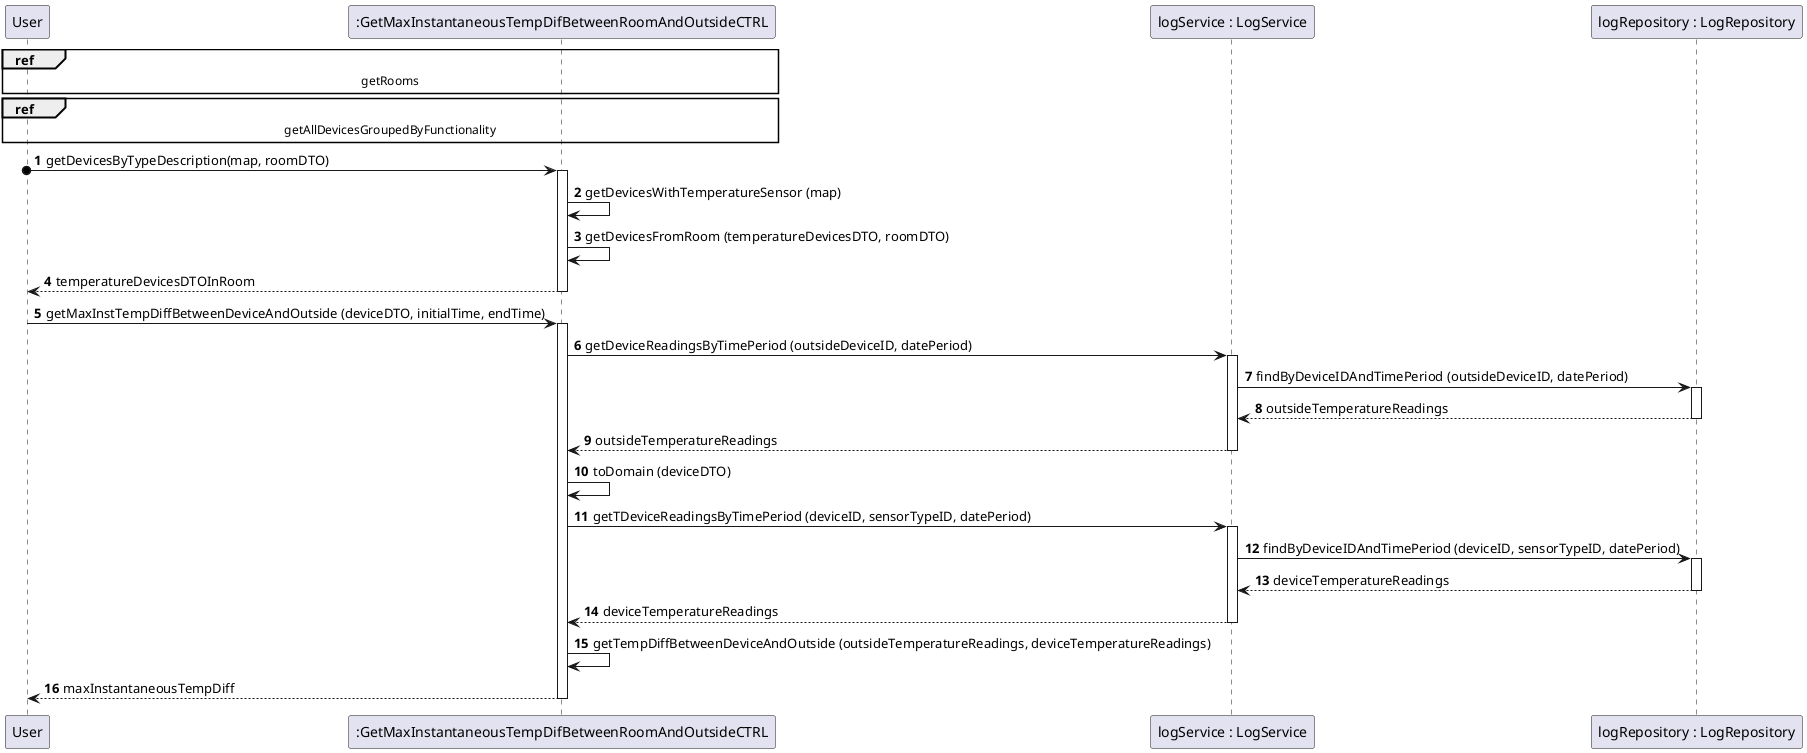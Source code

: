 @startuml
!pragma layout smetana

participant User
participant Controller as ":GetMaxInstantaneousTempDifBetweenRoomAndOutsideCTRL"

participant "logService : LogService" as LogService
participant "logRepository : LogRepository" as LogRepository

autonumber

ref over User, Controller: getRooms

ref over User, Controller: getAllDevicesGroupedByFunctionality

User o-> Controller: getDevicesByTypeDescription(map, roomDTO)

activate Controller

Controller -> Controller: getDevicesWithTemperatureSensor (map)

Controller -> Controller: getDevicesFromRoom (temperatureDevicesDTO, roomDTO)

Controller --> User: temperatureDevicesDTOInRoom

deactivate Controller

User -> Controller: getMaxInstTempDiffBetweenDeviceAndOutside (deviceDTO, initialTime, endTime)

activate Controller

Controller -> LogService: getDeviceReadingsByTimePeriod (outsideDeviceID, datePeriod)

activate LogService

LogService -> LogRepository: findByDeviceIDAndTimePeriod (outsideDeviceID, datePeriod)

activate LogRepository

LogRepository --> LogService: outsideTemperatureReadings

deactivate LogRepository

LogService --> Controller: outsideTemperatureReadings

deactivate LogService

Controller -> Controller: toDomain (deviceDTO)

Controller -> LogService: getTDeviceReadingsByTimePeriod (deviceID, sensorTypeID, datePeriod)

activate LogService

LogService -> LogRepository: findByDeviceIDAndTimePeriod (deviceID, sensorTypeID, datePeriod)

activate LogRepository

LogRepository --> LogService: deviceTemperatureReadings

deactivate LogRepository

LogService --> Controller: deviceTemperatureReadings

deactivate LogService

Controller -> Controller: getTempDiffBetweenDeviceAndOutside (outsideTemperatureReadings, deviceTemperatureReadings)

Controller --> User: maxInstantaneousTempDiff

deactivate Controller


@enduml